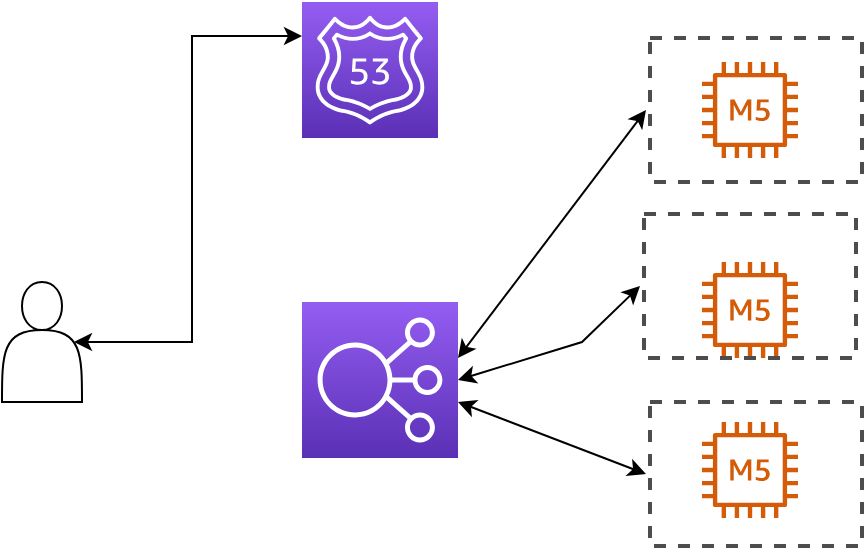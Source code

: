 <mxfile version="20.3.0" type="github">
  <diagram id="b_qfECKMN81AFjUQcwBE" name="Page-1">
    <mxGraphModel dx="1105" dy="743" grid="1" gridSize="10" guides="1" tooltips="1" connect="1" arrows="1" fold="1" page="1" pageScale="1" pageWidth="827" pageHeight="1169" math="0" shadow="0">
      <root>
        <mxCell id="0" />
        <mxCell id="1" parent="0" />
        <mxCell id="_7zmqFTzkSrf0MBWX1QP-1" value="" style="sketch=0;points=[[0,0,0],[0.25,0,0],[0.5,0,0],[0.75,0,0],[1,0,0],[0,1,0],[0.25,1,0],[0.5,1,0],[0.75,1,0],[1,1,0],[0,0.25,0],[0,0.5,0],[0,0.75,0],[1,0.25,0],[1,0.5,0],[1,0.75,0]];outlineConnect=0;fontColor=#232F3E;gradientColor=#945DF2;gradientDirection=north;fillColor=#5A30B5;strokeColor=#ffffff;dashed=0;verticalLabelPosition=bottom;verticalAlign=top;align=center;html=1;fontSize=12;fontStyle=0;aspect=fixed;shape=mxgraph.aws4.resourceIcon;resIcon=mxgraph.aws4.elastic_load_balancing;" vertex="1" parent="1">
          <mxGeometry x="240" y="200" width="78" height="78" as="geometry" />
        </mxCell>
        <mxCell id="_7zmqFTzkSrf0MBWX1QP-2" value="" style="shape=actor;whiteSpace=wrap;html=1;" vertex="1" parent="1">
          <mxGeometry x="90" y="190" width="40" height="60" as="geometry" />
        </mxCell>
        <mxCell id="_7zmqFTzkSrf0MBWX1QP-3" value="" style="sketch=0;points=[[0,0,0],[0.25,0,0],[0.5,0,0],[0.75,0,0],[1,0,0],[0,1,0],[0.25,1,0],[0.5,1,0],[0.75,1,0],[1,1,0],[0,0.25,0],[0,0.5,0],[0,0.75,0],[1,0.25,0],[1,0.5,0],[1,0.75,0]];outlineConnect=0;fontColor=#232F3E;gradientColor=#945DF2;gradientDirection=north;fillColor=#5A30B5;strokeColor=#ffffff;dashed=0;verticalLabelPosition=bottom;verticalAlign=top;align=center;html=1;fontSize=12;fontStyle=0;aspect=fixed;shape=mxgraph.aws4.resourceIcon;resIcon=mxgraph.aws4.route_53;" vertex="1" parent="1">
          <mxGeometry x="240" y="50" width="68" height="68" as="geometry" />
        </mxCell>
        <mxCell id="_7zmqFTzkSrf0MBWX1QP-25" value="" style="endArrow=classic;startArrow=classic;html=1;rounded=0;exitX=0.9;exitY=0.5;exitDx=0;exitDy=0;exitPerimeter=0;entryX=0;entryY=0.25;entryDx=0;entryDy=0;entryPerimeter=0;edgeStyle=orthogonalEdgeStyle;" edge="1" parent="1" source="_7zmqFTzkSrf0MBWX1QP-2" target="_7zmqFTzkSrf0MBWX1QP-3">
          <mxGeometry width="50" height="50" relative="1" as="geometry">
            <mxPoint x="380" y="240" as="sourcePoint" />
            <mxPoint x="430" y="190" as="targetPoint" />
          </mxGeometry>
        </mxCell>
        <mxCell id="_7zmqFTzkSrf0MBWX1QP-27" value="" style="sketch=0;outlineConnect=0;fontColor=#232F3E;gradientColor=none;fillColor=#D45B07;strokeColor=none;dashed=0;verticalLabelPosition=bottom;verticalAlign=top;align=center;html=1;fontSize=12;fontStyle=0;aspect=fixed;pointerEvents=1;shape=mxgraph.aws4.m5_instance;" vertex="1" parent="1">
          <mxGeometry x="440" y="80" width="48" height="48" as="geometry" />
        </mxCell>
        <mxCell id="_7zmqFTzkSrf0MBWX1QP-28" value="" style="sketch=0;outlineConnect=0;fontColor=#232F3E;gradientColor=none;fillColor=#D45B07;strokeColor=none;dashed=0;verticalLabelPosition=bottom;verticalAlign=top;align=center;html=1;fontSize=12;fontStyle=0;aspect=fixed;pointerEvents=1;shape=mxgraph.aws4.m5_instance;" vertex="1" parent="1">
          <mxGeometry x="440" y="180" width="48" height="48" as="geometry" />
        </mxCell>
        <mxCell id="_7zmqFTzkSrf0MBWX1QP-30" value="" style="rounded=0;whiteSpace=wrap;html=1;shadow=0;dashed=1;fillStyle=auto;strokeColor=#4D4D4D;strokeWidth=2;fillColor=none;gradientColor=none;perimeterSpacing=2;" vertex="1" parent="1">
          <mxGeometry x="414" y="68" width="106" height="72" as="geometry" />
        </mxCell>
        <mxCell id="_7zmqFTzkSrf0MBWX1QP-32" value="" style="sketch=0;outlineConnect=0;fontColor=#232F3E;gradientColor=none;fillColor=#D45B07;strokeColor=none;dashed=0;verticalLabelPosition=bottom;verticalAlign=top;align=center;html=1;fontSize=12;fontStyle=0;aspect=fixed;pointerEvents=1;shape=mxgraph.aws4.m5_instance;rounded=0;shadow=0;fillStyle=auto;strokeWidth=2;" vertex="1" parent="1">
          <mxGeometry x="440" y="260" width="48" height="48" as="geometry" />
        </mxCell>
        <mxCell id="_7zmqFTzkSrf0MBWX1QP-33" value="" style="rounded=0;whiteSpace=wrap;html=1;shadow=0;dashed=1;fillStyle=auto;strokeColor=#4D4D4D;strokeWidth=2;fillColor=none;gradientColor=none;perimeterSpacing=2;" vertex="1" parent="1">
          <mxGeometry x="411" y="156" width="106" height="72" as="geometry" />
        </mxCell>
        <mxCell id="_7zmqFTzkSrf0MBWX1QP-34" value="" style="rounded=0;whiteSpace=wrap;html=1;shadow=0;dashed=1;fillStyle=auto;strokeColor=#4D4D4D;strokeWidth=2;fillColor=none;gradientColor=none;perimeterSpacing=2;" vertex="1" parent="1">
          <mxGeometry x="414" y="250" width="106" height="72" as="geometry" />
        </mxCell>
        <mxCell id="_7zmqFTzkSrf0MBWX1QP-36" value="" style="endArrow=classic;startArrow=classic;html=1;rounded=0;entryX=0;entryY=0.5;entryDx=0;entryDy=0;" edge="1" parent="1" target="_7zmqFTzkSrf0MBWX1QP-34">
          <mxGeometry width="50" height="50" relative="1" as="geometry">
            <mxPoint x="318" y="250" as="sourcePoint" />
            <mxPoint x="368" y="200" as="targetPoint" />
          </mxGeometry>
        </mxCell>
        <mxCell id="_7zmqFTzkSrf0MBWX1QP-37" value="" style="endArrow=classic;startArrow=classic;html=1;rounded=0;entryX=0;entryY=0.5;entryDx=0;entryDy=0;exitX=1;exitY=0.5;exitDx=0;exitDy=0;exitPerimeter=0;" edge="1" parent="1" source="_7zmqFTzkSrf0MBWX1QP-1" target="_7zmqFTzkSrf0MBWX1QP-33">
          <mxGeometry width="50" height="50" relative="1" as="geometry">
            <mxPoint x="328" y="260" as="sourcePoint" />
            <mxPoint x="422" y="296" as="targetPoint" />
            <Array as="points">
              <mxPoint x="380" y="220" />
            </Array>
          </mxGeometry>
        </mxCell>
        <mxCell id="_7zmqFTzkSrf0MBWX1QP-38" value="" style="endArrow=classic;startArrow=classic;html=1;rounded=0;entryX=0;entryY=0.5;entryDx=0;entryDy=0;exitX=1;exitY=0.5;exitDx=0;exitDy=0;exitPerimeter=0;" edge="1" parent="1" target="_7zmqFTzkSrf0MBWX1QP-30">
          <mxGeometry width="50" height="50" relative="1" as="geometry">
            <mxPoint x="318" y="228" as="sourcePoint" />
            <mxPoint x="409" y="181" as="targetPoint" />
          </mxGeometry>
        </mxCell>
      </root>
    </mxGraphModel>
  </diagram>
</mxfile>
